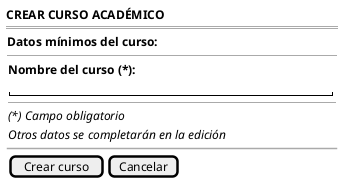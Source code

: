 @startsalt crearCurso-wireframe
{
    <b>CREAR CURSO ACADÉMICO</b>
    ===
    {
        <b>Datos mínimos del curso:</b>
        --
        {
            <b>Nombre del curso (*):</b>
            "                                        "
            --
            <i>(*) Campo obligatorio</i>
            <i>Otros datos se completarán en la edición</i>
        }

        ~~

        {[Crear curso] | [Cancelar]}
    }
}
@endsalt